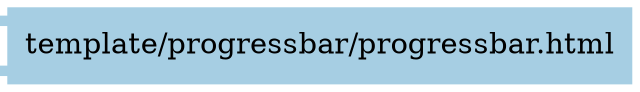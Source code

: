 digraph dependencies {
  node[shape="component",style="filled",colorscheme=paired12]


    node[shape="component"]
    "template/progressbar/progressbar.html"[label="template/progressbar/progressbar.html", color=1]

    


    node[shape="ellipse"]
    


    

    

    

    node[shape="cds"]
    

    









    node[shape="ellipse",style="filled", color=9]
    

    


    

    

    

    


}
